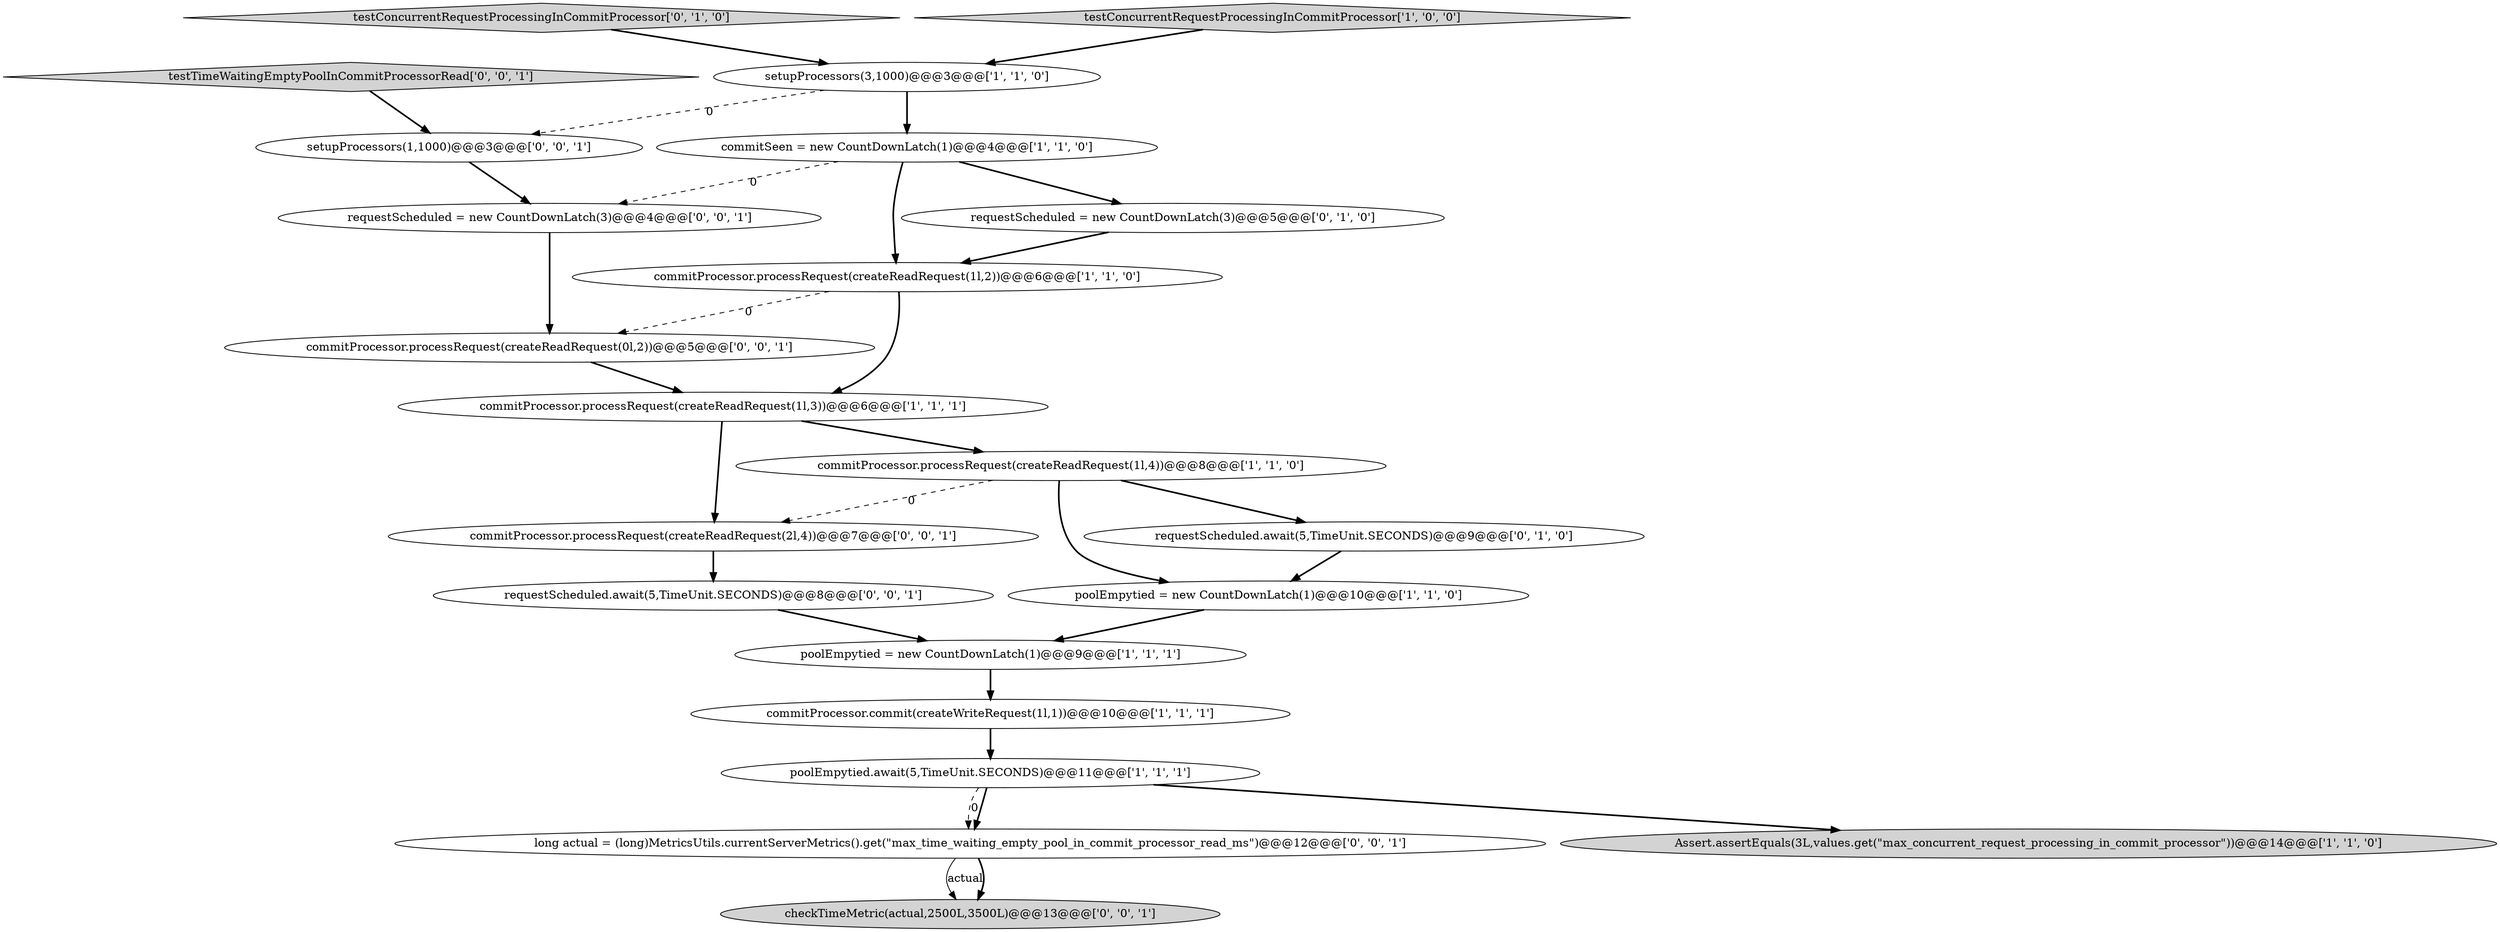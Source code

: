 digraph {
21 [style = filled, label = "commitProcessor.processRequest(createReadRequest(0l,2))@@@5@@@['0', '0', '1']", fillcolor = white, shape = ellipse image = "AAA0AAABBB3BBB"];
3 [style = filled, label = "commitSeen = new CountDownLatch(1)@@@4@@@['1', '1', '0']", fillcolor = white, shape = ellipse image = "AAA0AAABBB1BBB"];
19 [style = filled, label = "requestScheduled.await(5,TimeUnit.SECONDS)@@@8@@@['0', '0', '1']", fillcolor = white, shape = ellipse image = "AAA0AAABBB3BBB"];
10 [style = filled, label = "poolEmpytied.await(5,TimeUnit.SECONDS)@@@11@@@['1', '1', '1']", fillcolor = white, shape = ellipse image = "AAA0AAABBB1BBB"];
6 [style = filled, label = "poolEmpytied = new CountDownLatch(1)@@@9@@@['1', '1', '1']", fillcolor = white, shape = ellipse image = "AAA0AAABBB1BBB"];
16 [style = filled, label = "requestScheduled = new CountDownLatch(3)@@@4@@@['0', '0', '1']", fillcolor = white, shape = ellipse image = "AAA0AAABBB3BBB"];
0 [style = filled, label = "commitProcessor.processRequest(createReadRequest(1l,2))@@@6@@@['1', '1', '0']", fillcolor = white, shape = ellipse image = "AAA0AAABBB1BBB"];
13 [style = filled, label = "testConcurrentRequestProcessingInCommitProcessor['0', '1', '0']", fillcolor = lightgray, shape = diamond image = "AAA0AAABBB2BBB"];
20 [style = filled, label = "testTimeWaitingEmptyPoolInCommitProcessorRead['0', '0', '1']", fillcolor = lightgray, shape = diamond image = "AAA0AAABBB3BBB"];
18 [style = filled, label = "long actual = (long)MetricsUtils.currentServerMetrics().get(\"max_time_waiting_empty_pool_in_commit_processor_read_ms\")@@@12@@@['0', '0', '1']", fillcolor = white, shape = ellipse image = "AAA0AAABBB3BBB"];
7 [style = filled, label = "testConcurrentRequestProcessingInCommitProcessor['1', '0', '0']", fillcolor = lightgray, shape = diamond image = "AAA0AAABBB1BBB"];
5 [style = filled, label = "commitProcessor.commit(createWriteRequest(1l,1))@@@10@@@['1', '1', '1']", fillcolor = white, shape = ellipse image = "AAA0AAABBB1BBB"];
15 [style = filled, label = "commitProcessor.processRequest(createReadRequest(2l,4))@@@7@@@['0', '0', '1']", fillcolor = white, shape = ellipse image = "AAA0AAABBB3BBB"];
14 [style = filled, label = "setupProcessors(1,1000)@@@3@@@['0', '0', '1']", fillcolor = white, shape = ellipse image = "AAA0AAABBB3BBB"];
12 [style = filled, label = "requestScheduled = new CountDownLatch(3)@@@5@@@['0', '1', '0']", fillcolor = white, shape = ellipse image = "AAA1AAABBB2BBB"];
9 [style = filled, label = "poolEmpytied = new CountDownLatch(1)@@@10@@@['1', '1', '0']", fillcolor = white, shape = ellipse image = "AAA0AAABBB1BBB"];
17 [style = filled, label = "checkTimeMetric(actual,2500L,3500L)@@@13@@@['0', '0', '1']", fillcolor = lightgray, shape = ellipse image = "AAA0AAABBB3BBB"];
1 [style = filled, label = "commitProcessor.processRequest(createReadRequest(1l,3))@@@6@@@['1', '1', '1']", fillcolor = white, shape = ellipse image = "AAA0AAABBB1BBB"];
2 [style = filled, label = "setupProcessors(3,1000)@@@3@@@['1', '1', '0']", fillcolor = white, shape = ellipse image = "AAA0AAABBB1BBB"];
11 [style = filled, label = "requestScheduled.await(5,TimeUnit.SECONDS)@@@9@@@['0', '1', '0']", fillcolor = white, shape = ellipse image = "AAA1AAABBB2BBB"];
4 [style = filled, label = "Assert.assertEquals(3L,values.get(\"max_concurrent_request_processing_in_commit_processor\"))@@@14@@@['1', '1', '0']", fillcolor = lightgray, shape = ellipse image = "AAA0AAABBB1BBB"];
8 [style = filled, label = "commitProcessor.processRequest(createReadRequest(1l,4))@@@8@@@['1', '1', '0']", fillcolor = white, shape = ellipse image = "AAA0AAABBB1BBB"];
12->0 [style = bold, label=""];
8->9 [style = bold, label=""];
19->6 [style = bold, label=""];
10->18 [style = dashed, label="0"];
14->16 [style = bold, label=""];
0->21 [style = dashed, label="0"];
3->16 [style = dashed, label="0"];
1->8 [style = bold, label=""];
15->19 [style = bold, label=""];
11->9 [style = bold, label=""];
5->10 [style = bold, label=""];
0->1 [style = bold, label=""];
10->18 [style = bold, label=""];
9->6 [style = bold, label=""];
2->3 [style = bold, label=""];
8->11 [style = bold, label=""];
16->21 [style = bold, label=""];
18->17 [style = solid, label="actual"];
3->12 [style = bold, label=""];
10->4 [style = bold, label=""];
2->14 [style = dashed, label="0"];
3->0 [style = bold, label=""];
8->15 [style = dashed, label="0"];
6->5 [style = bold, label=""];
1->15 [style = bold, label=""];
18->17 [style = bold, label=""];
21->1 [style = bold, label=""];
13->2 [style = bold, label=""];
20->14 [style = bold, label=""];
7->2 [style = bold, label=""];
}
